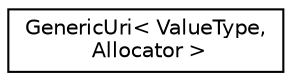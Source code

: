 digraph "Graphical Class Hierarchy"
{
 // LATEX_PDF_SIZE
  edge [fontname="Helvetica",fontsize="10",labelfontname="Helvetica",labelfontsize="10"];
  node [fontname="Helvetica",fontsize="10",shape=record];
  rankdir="LR";
  Node0 [label="GenericUri\< ValueType,\l Allocator \>",height=0.2,width=0.4,color="black", fillcolor="white", style="filled",URL="$classGenericUri.html",tooltip=" "];
}
